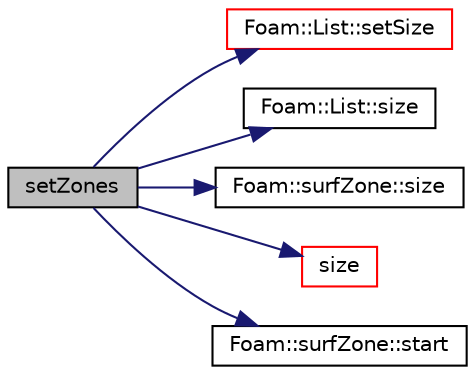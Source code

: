 digraph "setZones"
{
  bgcolor="transparent";
  edge [fontname="Helvetica",fontsize="10",labelfontname="Helvetica",labelfontsize="10"];
  node [fontname="Helvetica",fontsize="10",shape=record];
  rankdir="LR";
  Node1 [label="setZones",height=0.2,width=0.4,color="black", fillcolor="grey75", style="filled", fontcolor="black"];
  Node1 -> Node2 [color="midnightblue",fontsize="10",style="solid",fontname="Helvetica"];
  Node2 [label="Foam::List::setSize",height=0.2,width=0.4,color="red",URL="$a01397.html#aedb985ffeaf1bdbfeccc2a8730405703",tooltip="Reset size of List. "];
  Node1 -> Node3 [color="midnightblue",fontsize="10",style="solid",fontname="Helvetica"];
  Node3 [label="Foam::List::size",height=0.2,width=0.4,color="black",URL="$a01397.html#a8a5f6fa29bd4b500caf186f60245b384",tooltip="Override size to be inconsistent with allocated storage. "];
  Node1 -> Node4 [color="midnightblue",fontsize="10",style="solid",fontname="Helvetica"];
  Node4 [label="Foam::surfZone::size",height=0.2,width=0.4,color="black",URL="$a02597.html#a65cea301e2d6033c43932d12d91c792f",tooltip="Return size of this zone in the face list. "];
  Node1 -> Node5 [color="midnightblue",fontsize="10",style="solid",fontname="Helvetica"];
  Node5 [label="size",height=0.2,width=0.4,color="red",URL="$a02873.html#a65cea301e2d6033c43932d12d91c792f",tooltip="The surface size is the number of faces. "];
  Node1 -> Node6 [color="midnightblue",fontsize="10",style="solid",fontname="Helvetica"];
  Node6 [label="Foam::surfZone::start",height=0.2,width=0.4,color="black",URL="$a02597.html#a861f370e41af7d54d7ff91da65de6e6a",tooltip="Return start label of this zone in the face list. "];
}
